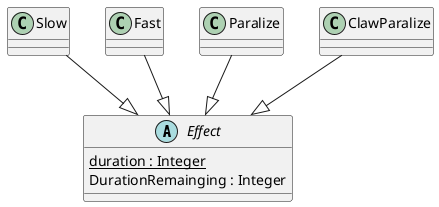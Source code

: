 @startuml effect

abstract class Effect{
    {static} duration : Integer
    DurationRemainging : Integer
}

Slow --|> Effect
class Slow {
}

Fast --|> Effect
class Fast {
}

Paralize --|> Effect
class Paralize {
}

ClawParalize --|> Effect
class ClawParalize {
}


@enduml